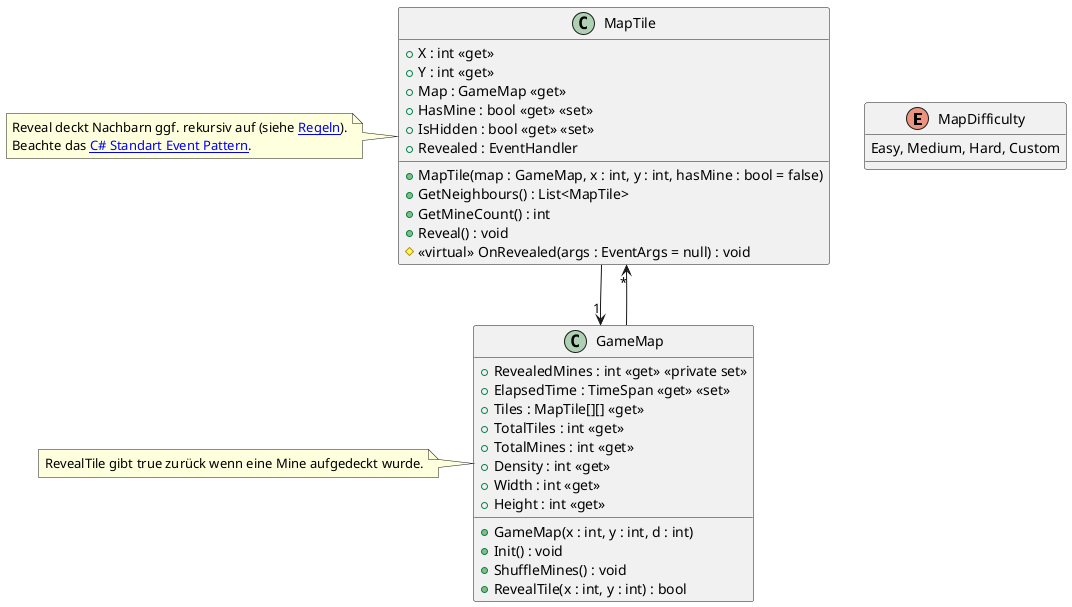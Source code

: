 @startuml Game

enum MapDifficulty {
    Easy, Medium, Hard, Custom
}

class MapTile {
    + X : int <<get>>
    + Y : int <<get>>
    + Map : GameMap <<get>>
    + HasMine : bool <<get>> <<set>>
    + IsHidden : bool <<get>> <<set>>
    + Revealed : EventHandler

    + MapTile(map : GameMap, x : int, y : int, hasMine : bool = false)
    + GetNeighbours() : List<MapTile>
    + GetMineCount() : int
    + Reveal() : void
    # <<virtual>> OnRevealed(args : EventArgs = null) : void
}

note left
    Reveal deckt Nachbarn ggf. rekursiv auf (siehe [[https://de.wikipedia.org/wiki/Minesweeper Regeln]]).
    Beachte das [[http://www.java2s.com/Tutorials/CSharp/Custom_Types/Event/C_Standard_Event_Pattern.htm C# Standart Event Pattern]].
end note

class GameMap {
    + RevealedMines : int <<get>> <<private set>>
    + ElapsedTime : TimeSpan <<get>> <<set>>
    + Tiles : MapTile[][] <<get>>
    + TotalTiles : int <<get>>
    + TotalMines : int <<get>>
    + Density : int <<get>>
    + Width : int <<get>>
    + Height : int <<get>>

    + GameMap(x : int, y : int, d : int)
    + Init() : void
    + ShuffleMines() : void
    + RevealTile(x : int, y : int) : bool
}

note left: RevealTile gibt true zurück wenn eine Mine aufgedeckt wurde.

GameMap --> "*" MapTile
MapTile --> "1" GameMap

newpage

enum WindowMode {
    Windowed, Fullscreen
}

class GameSettings {
    + WindowMode : WindowMode <<get>> <<set>>
    + Difficulty : MapDifficulty <<get>>
    + MineDensity : int <<get>>
    + MapWidth : int <<get>>
    + MapHeight : int <<get>>
    + AudioVolume : int <<get>>
    + MusicVolume : int <<get>>

    + GameSettings(dif : MapDifficulty, w : int, h : int, d : int, av : int, mv : int, wm : WindowMode = 0)
    + Equals(obj : object) : bool
    + GetHashCode() : int
}

class Highscore {
    + Name : string <<get>> <<set>>
    + MinesHit : int <<get>>
    + TotalMines : int <<get>>
    + Time : TimeSpan <<get>>
    + TimeStamp : DateTime <<get>>
    + Settings : GameSettings <<get>>

    + Highscore(name : string, minesHit : int, totalMines : int, time : TimeSpan, settings : GameSettings)
    + CompareTo(score : Highscore) : int
    + Equals(obj : object) : bool
    + GetHashCode() : int

    + {static} operator>(score1 : Highscore, score2 : Highscore) : bool
    + {static} operator<(score1 : Highscore, score2 : Highscore) : bool
    + {static} operator>=(score1 : Highscore, score2 : Highscore) : bool
    + {static} operator<=(score1 : Highscore, score2 : Highscore) : bool
}

note left
    Die Klasse überschreibt bzw. implementiert Equals, GetHashCode und CompareTo
    um die Verwaltung in einem [[https://docs.microsoft.com/de-de/dotnet/api/system.collections.generic.sortedset-1?view=netframework-4.8 SortedSet]] zu ermöglichen.
    Das Überladen der Vergleichsoperatoren ist optional.
end note

interface IComparable
IComparable <|.. Highscore
Highscore -right-> "1" GameSettings
GameSettings --() Serializabe
Highscore --() Serializable

note left: Infos zu [[https://docs.microsoft.com/de-de/dotnet/standard/serialization/basic-serialization Serializable in C#]].

@enduml